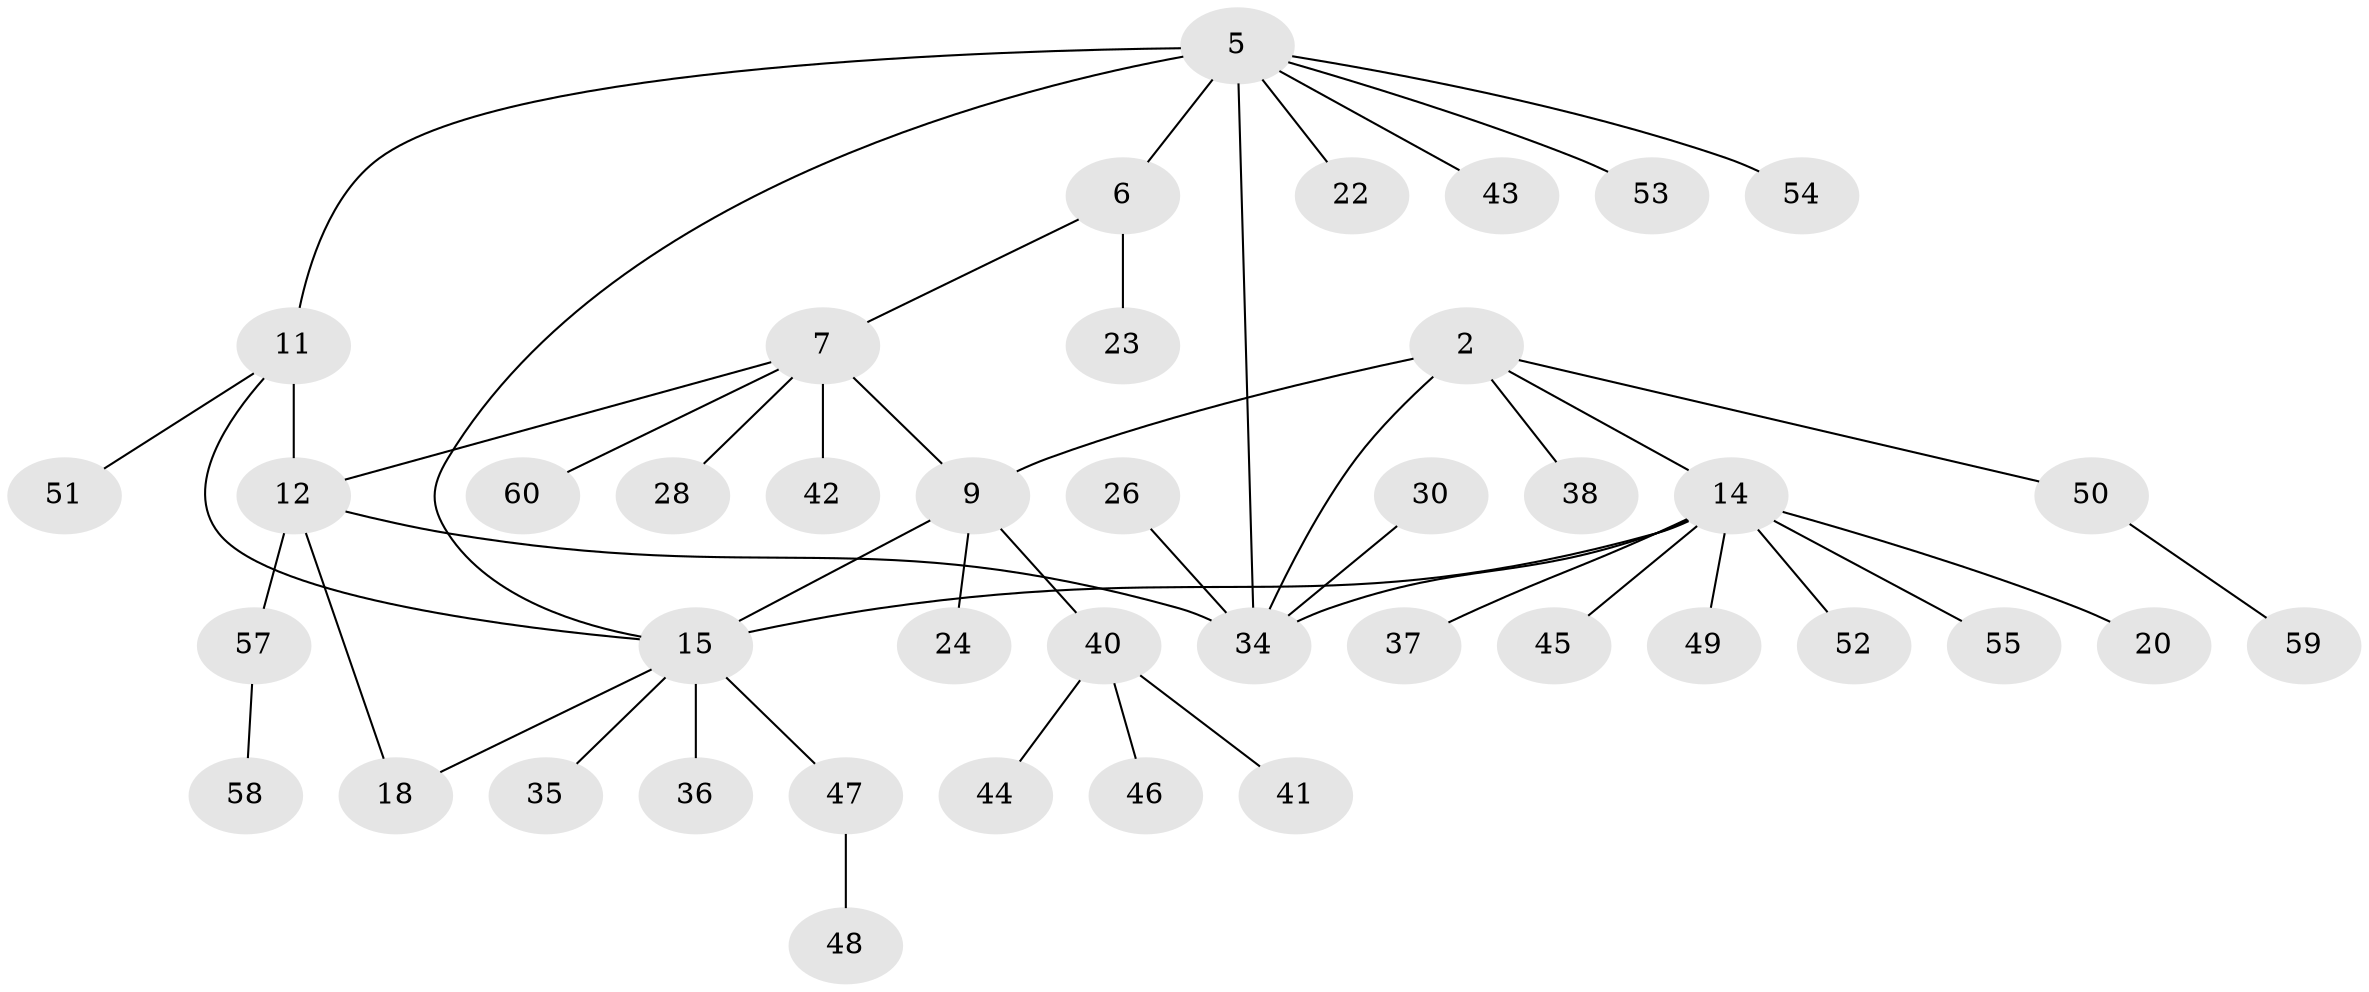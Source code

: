 // original degree distribution, {4: 0.1, 6: 0.06666666666666667, 5: 0.06666666666666667, 7: 0.016666666666666666, 3: 0.05, 10: 0.016666666666666666, 2: 0.18333333333333332, 1: 0.5}
// Generated by graph-tools (version 1.1) at 2025/58/03/04/25 21:58:25]
// undirected, 42 vertices, 49 edges
graph export_dot {
graph [start="1"]
  node [color=gray90,style=filled];
  2;
  5 [super="+4"];
  6;
  7;
  9 [super="+8"];
  11;
  12 [super="+10"];
  14;
  15 [super="+13"];
  18;
  20;
  22;
  23;
  24 [super="+17"];
  26;
  28;
  30;
  34 [super="+19+33+3"];
  35 [super="+16+31"];
  36;
  37;
  38;
  40;
  41;
  42 [super="+32"];
  43;
  44;
  45;
  46;
  47;
  48;
  49 [super="+25"];
  50;
  51 [super="+27"];
  52;
  53 [super="+39"];
  54;
  55;
  57 [super="+56"];
  58;
  59;
  60;
  2 -- 9;
  2 -- 14;
  2 -- 38;
  2 -- 50;
  2 -- 34 [weight=2];
  5 -- 6 [weight=2];
  5 -- 11;
  5 -- 43;
  5 -- 22;
  5 -- 54;
  5 -- 15;
  5 -- 34 [weight=2];
  5 -- 53;
  6 -- 7;
  6 -- 23;
  7 -- 9 [weight=2];
  7 -- 12;
  7 -- 28;
  7 -- 60;
  7 -- 42;
  9 -- 40;
  9 -- 15;
  9 -- 24;
  11 -- 12 [weight=2];
  11 -- 15;
  11 -- 51;
  12 -- 18;
  12 -- 34;
  12 -- 57;
  14 -- 15 [weight=2];
  14 -- 20;
  14 -- 37;
  14 -- 45;
  14 -- 52;
  14 -- 55;
  14 -- 34;
  14 -- 49;
  15 -- 47;
  15 -- 18;
  15 -- 36;
  15 -- 35;
  26 -- 34;
  30 -- 34;
  40 -- 41;
  40 -- 44;
  40 -- 46;
  47 -- 48;
  50 -- 59;
  57 -- 58;
}
